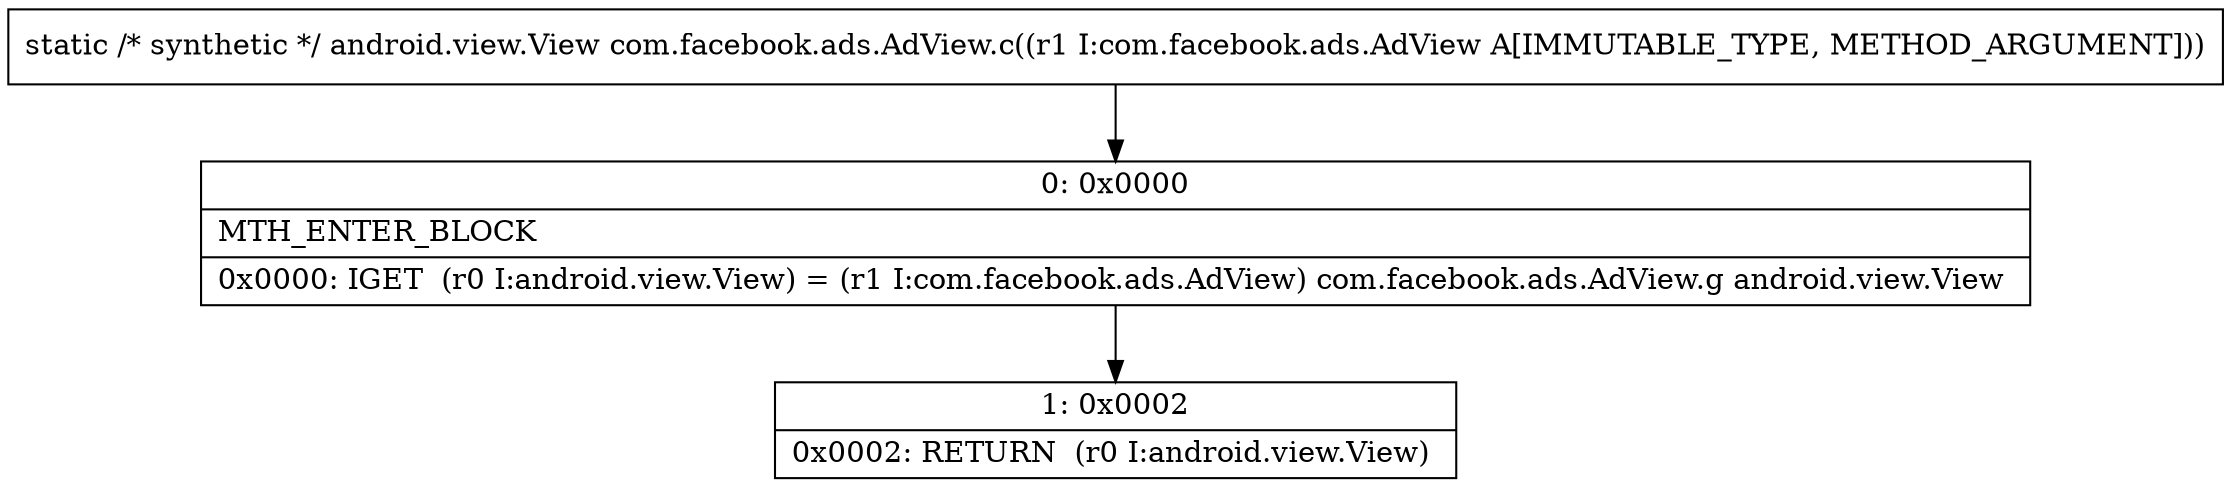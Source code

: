 digraph "CFG forcom.facebook.ads.AdView.c(Lcom\/facebook\/ads\/AdView;)Landroid\/view\/View;" {
Node_0 [shape=record,label="{0\:\ 0x0000|MTH_ENTER_BLOCK\l|0x0000: IGET  (r0 I:android.view.View) = (r1 I:com.facebook.ads.AdView) com.facebook.ads.AdView.g android.view.View \l}"];
Node_1 [shape=record,label="{1\:\ 0x0002|0x0002: RETURN  (r0 I:android.view.View) \l}"];
MethodNode[shape=record,label="{static \/* synthetic *\/ android.view.View com.facebook.ads.AdView.c((r1 I:com.facebook.ads.AdView A[IMMUTABLE_TYPE, METHOD_ARGUMENT])) }"];
MethodNode -> Node_0;
Node_0 -> Node_1;
}

